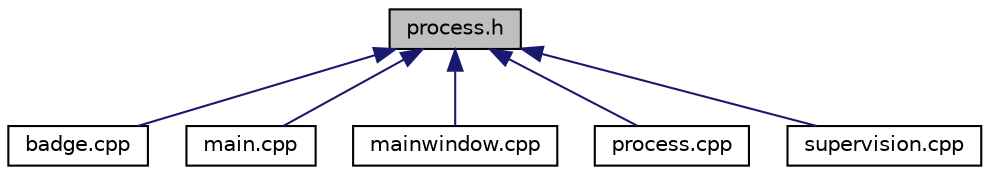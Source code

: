 digraph "process.h"
{
 // LATEX_PDF_SIZE
  edge [fontname="Helvetica",fontsize="10",labelfontname="Helvetica",labelfontsize="10"];
  node [fontname="Helvetica",fontsize="10",shape=record];
  Node1 [label="process.h",height=0.2,width=0.4,color="black", fillcolor="grey75", style="filled", fontcolor="black",tooltip="Process_qobject and Process_qthread class declaration."];
  Node1 -> Node2 [dir="back",color="midnightblue",fontsize="10",style="solid",fontname="Helvetica"];
  Node2 [label="badge.cpp",height=0.2,width=0.4,color="black", fillcolor="white", style="filled",URL="$badge_8cpp.html",tooltip="Badge_qobject and Badge_qthread class definition."];
  Node1 -> Node3 [dir="back",color="midnightblue",fontsize="10",style="solid",fontname="Helvetica"];
  Node3 [label="main.cpp",height=0.2,width=0.4,color="black", fillcolor="white", style="filled",URL="$main_8cpp.html",tooltip="main file"];
  Node1 -> Node4 [dir="back",color="midnightblue",fontsize="10",style="solid",fontname="Helvetica"];
  Node4 [label="mainwindow.cpp",height=0.2,width=0.4,color="black", fillcolor="white", style="filled",URL="$mainwindow_8cpp.html",tooltip="MainWindow class and TouchesfonctionSqlModel class definition."];
  Node1 -> Node5 [dir="back",color="midnightblue",fontsize="10",style="solid",fontname="Helvetica"];
  Node5 [label="process.cpp",height=0.2,width=0.4,color="black", fillcolor="white", style="filled",URL="$process_8cpp.html",tooltip="Process_qobject and Process_qthread class definition."];
  Node1 -> Node6 [dir="back",color="midnightblue",fontsize="10",style="solid",fontname="Helvetica"];
  Node6 [label="supervision.cpp",height=0.2,width=0.4,color="black", fillcolor="white", style="filled",URL="$supervision_8cpp.html",tooltip="supervision class definition"];
}

